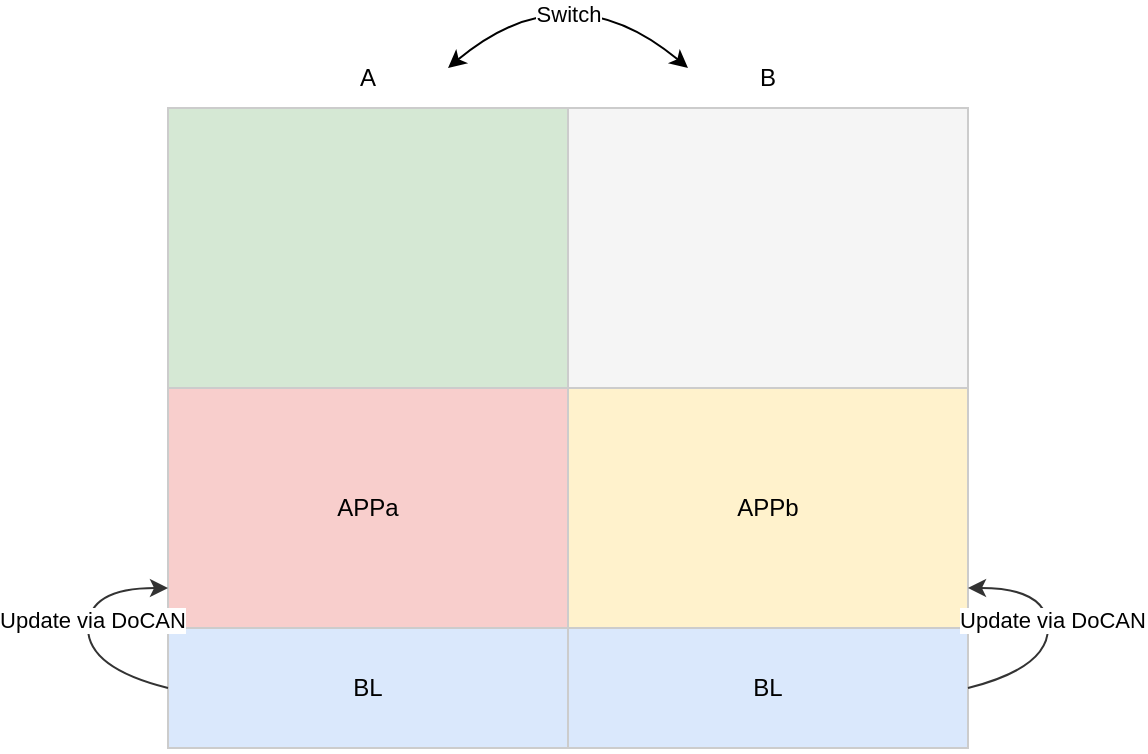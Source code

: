<mxfile version="26.2.9">
  <diagram name="第 1 页" id="HkdZBle143PXtt0_hzSr">
    <mxGraphModel dx="927" dy="593" grid="1" gridSize="10" guides="1" tooltips="1" connect="1" arrows="1" fold="1" page="1" pageScale="1" pageWidth="827" pageHeight="1169" math="0" shadow="0">
      <root>
        <mxCell id="0" />
        <mxCell id="1" parent="0" />
        <mxCell id="3z0_Sp1MEmYVmoYPcg8N-13" value="" style="rounded=0;whiteSpace=wrap;html=1;fillColor=#f5f5f5;strokeColor=#CCCCCC;fontColor=#333333;" vertex="1" parent="1">
          <mxGeometry x="360" y="210" width="200" height="320" as="geometry" />
        </mxCell>
        <mxCell id="3z0_Sp1MEmYVmoYPcg8N-12" value="" style="rounded=0;whiteSpace=wrap;html=1;fillColor=#d5e8d4;strokeColor=#CCCCCC;" vertex="1" parent="1">
          <mxGeometry x="160" y="210" width="200" height="320" as="geometry" />
        </mxCell>
        <mxCell id="3z0_Sp1MEmYVmoYPcg8N-4" value="A" style="text;html=1;align=center;verticalAlign=middle;whiteSpace=wrap;rounded=0;" vertex="1" parent="1">
          <mxGeometry x="230" y="180" width="60" height="30" as="geometry" />
        </mxCell>
        <mxCell id="3z0_Sp1MEmYVmoYPcg8N-5" value="B" style="text;html=1;align=center;verticalAlign=middle;whiteSpace=wrap;rounded=0;" vertex="1" parent="1">
          <mxGeometry x="430" y="180" width="60" height="30" as="geometry" />
        </mxCell>
        <mxCell id="3z0_Sp1MEmYVmoYPcg8N-18" value="BL" style="rounded=0;whiteSpace=wrap;html=1;strokeColor=#CCCCCC;fillColor=#dae8fc;" vertex="1" parent="1">
          <mxGeometry x="160" y="470" width="200" height="60" as="geometry" />
        </mxCell>
        <mxCell id="3z0_Sp1MEmYVmoYPcg8N-19" value="APPa" style="rounded=0;whiteSpace=wrap;html=1;strokeColor=#CCCCCC;fillColor=#f8cecc;" vertex="1" parent="1">
          <mxGeometry x="160" y="350" width="200" height="120" as="geometry" />
        </mxCell>
        <mxCell id="3z0_Sp1MEmYVmoYPcg8N-20" value="BL" style="rounded=0;whiteSpace=wrap;html=1;strokeColor=#CCCCCC;fillColor=#dae8fc;" vertex="1" parent="1">
          <mxGeometry x="360" y="470" width="200" height="60" as="geometry" />
        </mxCell>
        <mxCell id="3z0_Sp1MEmYVmoYPcg8N-21" value="APPb" style="rounded=0;whiteSpace=wrap;html=1;strokeColor=#CCCCCC;fillColor=#fff2cc;" vertex="1" parent="1">
          <mxGeometry x="360" y="350" width="200" height="120" as="geometry" />
        </mxCell>
        <mxCell id="3z0_Sp1MEmYVmoYPcg8N-22" value="" style="endArrow=none;html=1;rounded=0;entryX=1;entryY=0;entryDx=0;entryDy=0;exitX=0;exitY=1;exitDx=0;exitDy=0;strokeColor=#CCCCCC;" edge="1" parent="1" source="3z0_Sp1MEmYVmoYPcg8N-20" target="3z0_Sp1MEmYVmoYPcg8N-12">
          <mxGeometry width="50" height="50" relative="1" as="geometry">
            <mxPoint x="360" y="420" as="sourcePoint" />
            <mxPoint x="410" y="370" as="targetPoint" />
          </mxGeometry>
        </mxCell>
        <mxCell id="3z0_Sp1MEmYVmoYPcg8N-24" value="" style="curved=1;endArrow=classic;html=1;rounded=0;strokeColor=#333333;" edge="1" parent="1">
          <mxGeometry width="50" height="50" relative="1" as="geometry">
            <mxPoint x="160" y="500" as="sourcePoint" />
            <mxPoint x="160" y="450" as="targetPoint" />
            <Array as="points">
              <mxPoint x="160" y="500" />
              <mxPoint x="120" y="490" />
              <mxPoint x="120" y="450" />
            </Array>
          </mxGeometry>
        </mxCell>
        <mxCell id="3z0_Sp1MEmYVmoYPcg8N-28" value="Update via DoCAN" style="edgeLabel;html=1;align=center;verticalAlign=middle;resizable=0;points=[];" vertex="1" connectable="0" parent="3z0_Sp1MEmYVmoYPcg8N-24">
          <mxGeometry x="0.076" y="-2" relative="1" as="geometry">
            <mxPoint as="offset" />
          </mxGeometry>
        </mxCell>
        <mxCell id="3z0_Sp1MEmYVmoYPcg8N-31" value="" style="curved=1;endArrow=classic;html=1;rounded=0;startArrow=classic;startFill=1;" edge="1" parent="1">
          <mxGeometry width="50" height="50" relative="1" as="geometry">
            <mxPoint x="300" y="190" as="sourcePoint" />
            <mxPoint x="420" y="190" as="targetPoint" />
            <Array as="points">
              <mxPoint x="360" y="140" />
            </Array>
          </mxGeometry>
        </mxCell>
        <mxCell id="3z0_Sp1MEmYVmoYPcg8N-32" value="Switch" style="edgeLabel;html=1;align=center;verticalAlign=middle;resizable=0;points=[];" vertex="1" connectable="0" parent="3z0_Sp1MEmYVmoYPcg8N-31">
          <mxGeometry x="0.282" y="-11" relative="1" as="geometry">
            <mxPoint x="-10" as="offset" />
          </mxGeometry>
        </mxCell>
        <mxCell id="3z0_Sp1MEmYVmoYPcg8N-33" value="" style="curved=1;endArrow=classic;html=1;rounded=0;strokeColor=#333333;" edge="1" parent="1">
          <mxGeometry width="50" height="50" relative="1" as="geometry">
            <mxPoint x="560" y="500" as="sourcePoint" />
            <mxPoint x="560" y="450" as="targetPoint" />
            <Array as="points">
              <mxPoint x="560" y="500" />
              <mxPoint x="600" y="490" />
              <mxPoint x="600" y="450" />
            </Array>
          </mxGeometry>
        </mxCell>
        <mxCell id="3z0_Sp1MEmYVmoYPcg8N-34" value="Update via DoCAN" style="edgeLabel;html=1;align=center;verticalAlign=middle;resizable=0;points=[];" vertex="1" connectable="0" parent="3z0_Sp1MEmYVmoYPcg8N-33">
          <mxGeometry x="0.076" y="-2" relative="1" as="geometry">
            <mxPoint as="offset" />
          </mxGeometry>
        </mxCell>
      </root>
    </mxGraphModel>
  </diagram>
</mxfile>
